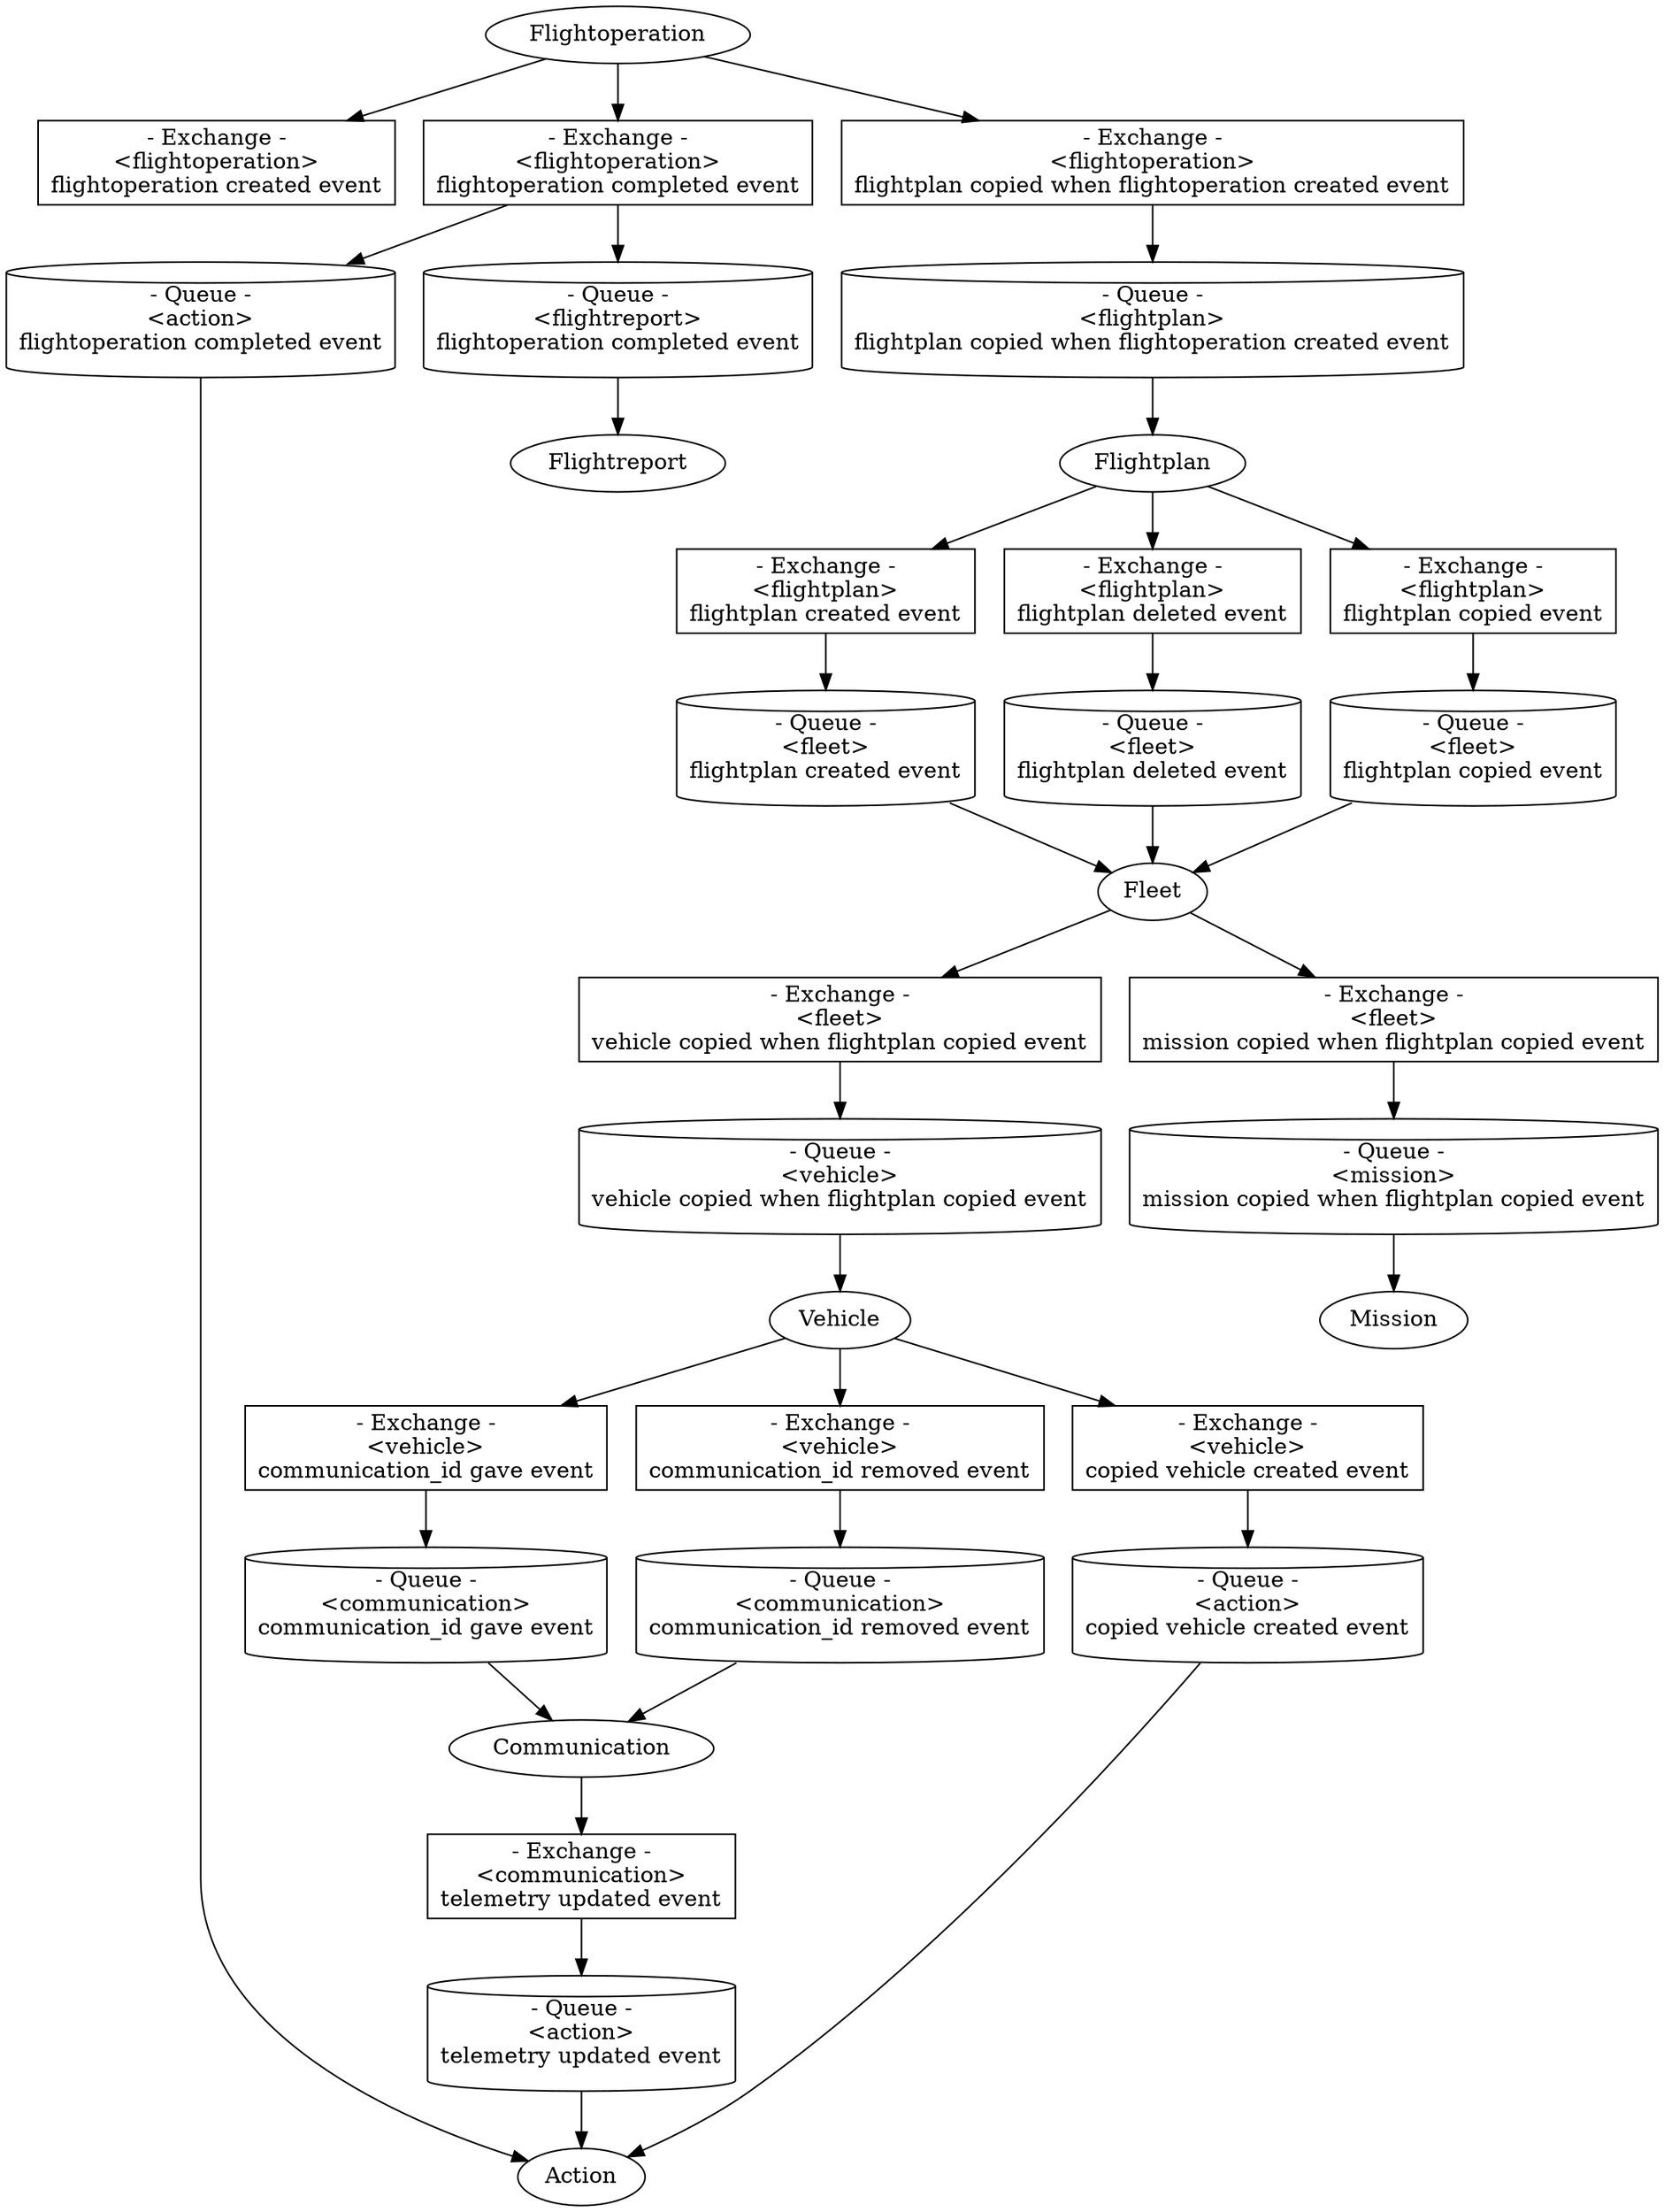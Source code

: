// To render:
// https://dreampuf.github.io/GraphvizOnline/
digraph G {
    rankdir = TB;
    
    Vehicle [label="Vehicle"]
    VehicleExchange1 [label="- Exchange -\n<vehicle>\ncommunication_id gave event", shape=Box];
    VehicleExchange2 [label="- Exchange -\n<vehicle>\ncommunication_id removed event", shape=Box];
    VehicleExchange3 [label="- Exchange -\n<vehicle>\ncopied vehicle created event", shape=Box];
    VehicleQueue1 [label="- Queue -\n<vehicle>\nvehicle copied when flightplan copied event", shape=cylinder];
    
    Communication [label="Communication"]
    CommunicationExchange1 [label="- Exchange -\n<communication>\ntelemetry updated event", shape=Box];
    CommunicationQueue1 [label="- Queue -\n<communication>\ncommunication_id gave event", shape=cylinder];
    CommunicationQueue2 [label="- Queue -\n<communication>\ncommunication_id removed event", shape=cylinder];
    
    Action [label="Action"]
    ActionQueue1 [label="- Queue -\n<action>\ncopied vehicle created event", shape=cylinder];
    ActionQueue2 [label="- Queue -\n<action>\ntelemetry updated event", shape=cylinder];
    ActionQueue3 [label="- Queue -\n<action>\nflightoperation completed event", shape=cylinder];
    
    Mission [label="Mission"]
    MissionQueue1 [label="- Queue -\n<mission>\nmission copied when flightplan copied event", shape=cylinder];
    
    Flightplan [label="Flightplan"]
    FlightplanExchange1 [label="- Exchange -\n<flightplan>\nflightplan created event", shape=Box];
    FlightplanExchange2 [label="- Exchange -\n<flightplan>\nflightplan deleted event", shape=Box];
    FlightplanExchange3 [label="- Exchange -\n<flightplan>\nflightplan copied event", shape=Box];
    FlightplanQueue1 [label="- Queue -\n<flightplan>\nflightplan copied when flightoperation created event", shape=cylinder];

    Fleet [label="Fleet"]
    FleetExchange1 [label="- Exchange -\n<fleet>\nvehicle copied when flightplan copied event", shape=Box];
    FleetExchange2 [label="- Exchange -\n<fleet>\nmission copied when flightplan copied event", shape=Box];
    FleetQueue1 [label="- Queue -\n<fleet>\nflightplan created event", shape=cylinder];
    FleetQueue2 [label="- Queue -\n<fleet>\nflightplan deleted event", shape=cylinder];
    FleetQueue3 [label="- Queue -\n<fleet>\nflightplan copied event", shape=cylinder];
    
    Flightoperation [label="Flightoperation"]
    FlightoperationExchange1 [label="- Exchange -\n<flightoperation>\nflightoperation created event", shape=Box];
    FlightoperationExchange2 [label="- Exchange -\n<flightoperation>\nflightoperation completed event", shape=Box];
    FlightoperationExchange3 [label="- Exchange -\n<flightoperation>\nflightplan copied when flightoperation created event", shape=Box];
    
    Flightreport [label="Flightreport"]
    FlightreportQueue1 [label="- Queue -\n<flightreport>\nflightoperation completed event", shape=cylinder];
    
    Vehicle -> VehicleExchange1;
    Vehicle -> VehicleExchange2;
    Vehicle -> VehicleExchange3;
    VehicleQueue1 -> Vehicle;
    
    Communication -> CommunicationExchange1;
    CommunicationQueue1 -> Communication;
    CommunicationQueue2 -> Communication;
    
    MissionQueue1 -> Mission;
    
    Flightplan -> FlightplanExchange1;
    Flightplan -> FlightplanExchange2;
    Flightplan -> FlightplanExchange3;
    FlightplanQueue1 -> Flightplan;
    
    Fleet -> FleetExchange1;
    Fleet -> FleetExchange2;
    FleetQueue1 -> Fleet;
    FleetQueue2 -> Fleet;
    FleetQueue3 -> Fleet;
    
    ActionQueue1 -> Action;
    ActionQueue2 -> Action;
    ActionQueue3 -> Action;
    
    Flightoperation -> FlightoperationExchange1;
    Flightoperation -> FlightoperationExchange2;
    Flightoperation -> FlightoperationExchange3;
    
    FlightreportQueue1 -> Flightreport;
    
    FleetExchange1 -> VehicleQueue1;

    VehicleExchange1 -> CommunicationQueue1;
    VehicleExchange2 -> CommunicationQueue2;

    FleetExchange2 -> MissionQueue1;

    VehicleExchange3 -> ActionQueue1;

    CommunicationExchange1 -> ActionQueue2;

    FlightplanExchange1 -> FleetQueue1;
    FlightplanExchange2 -> FleetQueue2;
    FlightplanExchange3 -> FleetQueue3;

    FlightoperationExchange2 -> FlightreportQueue1;
    FlightoperationExchange2 -> ActionQueue3;
    FlightoperationExchange3 -> FlightplanQueue1;
    
    {rank = same; VehicleExchange1; VehicleExchange2; VehicleExchange3;}
    {rank = same; CommunicationQueue1; CommunicationQueue2; ActionQueue1;}
    {rank = same; FlightreportQueue1; ActionQueue3;}
}